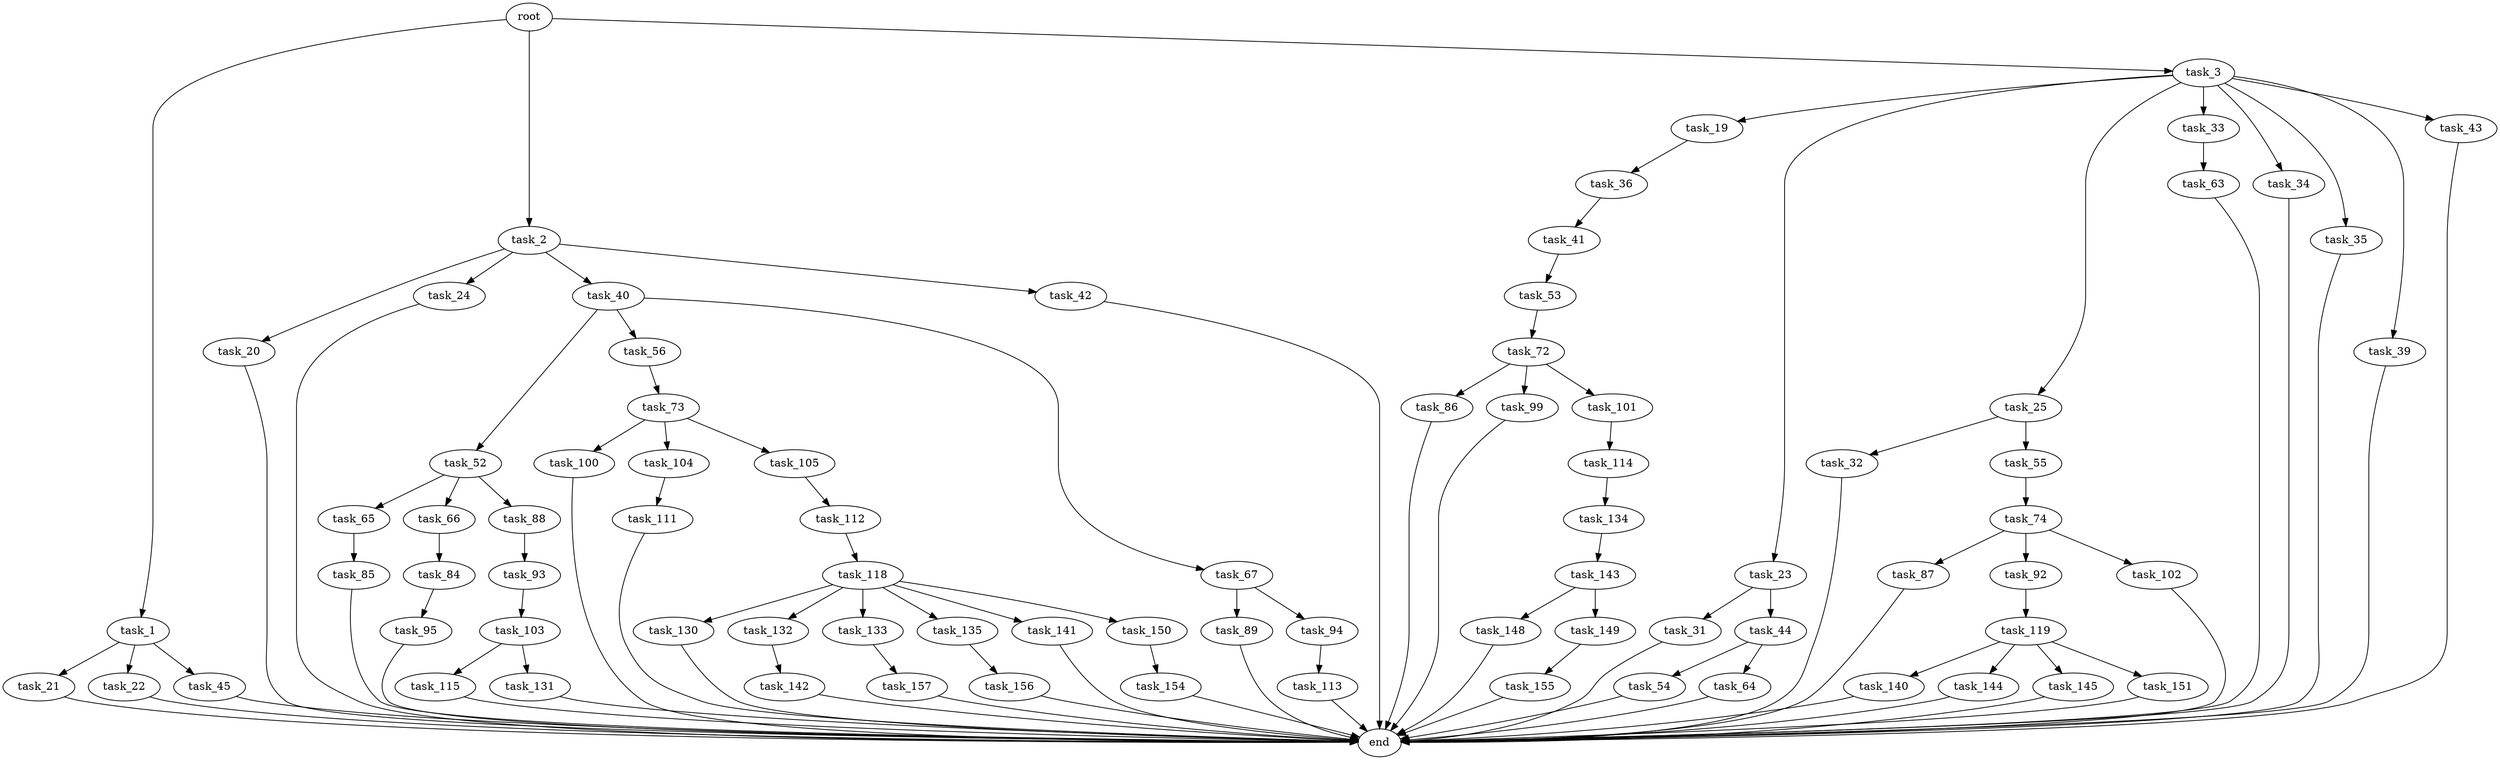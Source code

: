 digraph G {
  root [size="0.000000"];
  task_1 [size="782757789696.000000"];
  task_2 [size="68719476736.000000"];
  task_3 [size="231928233984.000000"];
  task_19 [size="549755813888.000000"];
  task_20 [size="28991029248.000000"];
  task_21 [size="24602636143.000000"];
  task_22 [size="782757789696.000000"];
  task_23 [size="108829275528.000000"];
  task_24 [size="28991029248.000000"];
  task_25 [size="782757789696.000000"];
  task_31 [size="782757789696.000000"];
  task_32 [size="979529012619.000000"];
  task_33 [size="477884122669.000000"];
  task_34 [size="431255177757.000000"];
  task_35 [size="25688678970.000000"];
  task_36 [size="486370693338.000000"];
  task_39 [size="8589934592.000000"];
  task_40 [size="180550901975.000000"];
  task_41 [size="9689288886.000000"];
  task_42 [size="8589934592.000000"];
  task_43 [size="21141852637.000000"];
  task_44 [size="68719476736.000000"];
  task_45 [size="368293445632.000000"];
  task_52 [size="368293445632.000000"];
  task_53 [size="20600101412.000000"];
  task_54 [size="60787412973.000000"];
  task_55 [size="117435150228.000000"];
  task_56 [size="181642656342.000000"];
  task_63 [size="68719476736.000000"];
  task_64 [size="201563687916.000000"];
  task_65 [size="8245787282.000000"];
  task_66 [size="240655129465.000000"];
  task_67 [size="368293445632.000000"];
  task_72 [size="782757789696.000000"];
  task_73 [size="134217728000.000000"];
  task_74 [size="549755813888.000000"];
  task_84 [size="549755813888.000000"];
  task_85 [size="115980850477.000000"];
  task_86 [size="9343826733.000000"];
  task_87 [size="19715359558.000000"];
  task_88 [size="25353119293.000000"];
  task_89 [size="40075140847.000000"];
  task_92 [size="11467538117.000000"];
  task_93 [size="14168492704.000000"];
  task_94 [size="111072861658.000000"];
  task_95 [size="179074708421.000000"];
  task_99 [size="525829191543.000000"];
  task_100 [size="625557349943.000000"];
  task_101 [size="80176212923.000000"];
  task_102 [size="230161713969.000000"];
  task_103 [size="339573262952.000000"];
  task_104 [size="549755813888.000000"];
  task_105 [size="19705779211.000000"];
  task_111 [size="148920483250.000000"];
  task_112 [size="1073741824000.000000"];
  task_113 [size="3938402623.000000"];
  task_114 [size="103807398714.000000"];
  task_115 [size="231928233984.000000"];
  task_118 [size="17764236115.000000"];
  task_119 [size="7380540357.000000"];
  task_130 [size="368293445632.000000"];
  task_131 [size="1073741824000.000000"];
  task_132 [size="549755813888.000000"];
  task_133 [size="771022735631.000000"];
  task_134 [size="189544199270.000000"];
  task_135 [size="134217728000.000000"];
  task_140 [size="782757789696.000000"];
  task_141 [size="272910250825.000000"];
  task_142 [size="405564368330.000000"];
  task_143 [size="163048451023.000000"];
  task_144 [size="312196045375.000000"];
  task_145 [size="106906242334.000000"];
  task_148 [size="549755813888.000000"];
  task_149 [size="132091752324.000000"];
  task_150 [size="68719476736.000000"];
  task_151 [size="1062928474.000000"];
  task_154 [size="3554576810.000000"];
  task_155 [size="3902424677.000000"];
  task_156 [size="68719476736.000000"];
  task_157 [size="36607600443.000000"];
  end [size="0.000000"];

  root -> task_1 [size="1.000000"];
  root -> task_2 [size="1.000000"];
  root -> task_3 [size="1.000000"];
  task_1 -> task_21 [size="679477248.000000"];
  task_1 -> task_22 [size="679477248.000000"];
  task_1 -> task_45 [size="679477248.000000"];
  task_2 -> task_20 [size="134217728.000000"];
  task_2 -> task_24 [size="134217728.000000"];
  task_2 -> task_40 [size="134217728.000000"];
  task_2 -> task_42 [size="134217728.000000"];
  task_3 -> task_19 [size="301989888.000000"];
  task_3 -> task_23 [size="301989888.000000"];
  task_3 -> task_25 [size="301989888.000000"];
  task_3 -> task_33 [size="301989888.000000"];
  task_3 -> task_34 [size="301989888.000000"];
  task_3 -> task_35 [size="301989888.000000"];
  task_3 -> task_39 [size="301989888.000000"];
  task_3 -> task_43 [size="301989888.000000"];
  task_19 -> task_36 [size="536870912.000000"];
  task_20 -> end [size="1.000000"];
  task_21 -> end [size="1.000000"];
  task_22 -> end [size="1.000000"];
  task_23 -> task_31 [size="301989888.000000"];
  task_23 -> task_44 [size="301989888.000000"];
  task_24 -> end [size="1.000000"];
  task_25 -> task_32 [size="679477248.000000"];
  task_25 -> task_55 [size="679477248.000000"];
  task_31 -> end [size="1.000000"];
  task_32 -> end [size="1.000000"];
  task_33 -> task_63 [size="536870912.000000"];
  task_34 -> end [size="1.000000"];
  task_35 -> end [size="1.000000"];
  task_36 -> task_41 [size="301989888.000000"];
  task_39 -> end [size="1.000000"];
  task_40 -> task_52 [size="134217728.000000"];
  task_40 -> task_56 [size="134217728.000000"];
  task_40 -> task_67 [size="134217728.000000"];
  task_41 -> task_53 [size="209715200.000000"];
  task_42 -> end [size="1.000000"];
  task_43 -> end [size="1.000000"];
  task_44 -> task_54 [size="134217728.000000"];
  task_44 -> task_64 [size="134217728.000000"];
  task_45 -> end [size="1.000000"];
  task_52 -> task_65 [size="411041792.000000"];
  task_52 -> task_66 [size="411041792.000000"];
  task_52 -> task_88 [size="411041792.000000"];
  task_53 -> task_72 [size="75497472.000000"];
  task_54 -> end [size="1.000000"];
  task_55 -> task_74 [size="134217728.000000"];
  task_56 -> task_73 [size="134217728.000000"];
  task_63 -> end [size="1.000000"];
  task_64 -> end [size="1.000000"];
  task_65 -> task_85 [size="134217728.000000"];
  task_66 -> task_84 [size="301989888.000000"];
  task_67 -> task_89 [size="411041792.000000"];
  task_67 -> task_94 [size="411041792.000000"];
  task_72 -> task_86 [size="679477248.000000"];
  task_72 -> task_99 [size="679477248.000000"];
  task_72 -> task_101 [size="679477248.000000"];
  task_73 -> task_100 [size="209715200.000000"];
  task_73 -> task_104 [size="209715200.000000"];
  task_73 -> task_105 [size="209715200.000000"];
  task_74 -> task_87 [size="536870912.000000"];
  task_74 -> task_92 [size="536870912.000000"];
  task_74 -> task_102 [size="536870912.000000"];
  task_84 -> task_95 [size="536870912.000000"];
  task_85 -> end [size="1.000000"];
  task_86 -> end [size="1.000000"];
  task_87 -> end [size="1.000000"];
  task_88 -> task_93 [size="411041792.000000"];
  task_89 -> end [size="1.000000"];
  task_92 -> task_119 [size="411041792.000000"];
  task_93 -> task_103 [size="679477248.000000"];
  task_94 -> task_113 [size="134217728.000000"];
  task_95 -> end [size="1.000000"];
  task_99 -> end [size="1.000000"];
  task_100 -> end [size="1.000000"];
  task_101 -> task_114 [size="134217728.000000"];
  task_102 -> end [size="1.000000"];
  task_103 -> task_115 [size="301989888.000000"];
  task_103 -> task_131 [size="301989888.000000"];
  task_104 -> task_111 [size="536870912.000000"];
  task_105 -> task_112 [size="411041792.000000"];
  task_111 -> end [size="1.000000"];
  task_112 -> task_118 [size="838860800.000000"];
  task_113 -> end [size="1.000000"];
  task_114 -> task_134 [size="209715200.000000"];
  task_115 -> end [size="1.000000"];
  task_118 -> task_130 [size="33554432.000000"];
  task_118 -> task_132 [size="33554432.000000"];
  task_118 -> task_133 [size="33554432.000000"];
  task_118 -> task_135 [size="33554432.000000"];
  task_118 -> task_141 [size="33554432.000000"];
  task_118 -> task_150 [size="33554432.000000"];
  task_119 -> task_140 [size="134217728.000000"];
  task_119 -> task_144 [size="134217728.000000"];
  task_119 -> task_145 [size="134217728.000000"];
  task_119 -> task_151 [size="134217728.000000"];
  task_130 -> end [size="1.000000"];
  task_131 -> end [size="1.000000"];
  task_132 -> task_142 [size="536870912.000000"];
  task_133 -> task_157 [size="679477248.000000"];
  task_134 -> task_143 [size="134217728.000000"];
  task_135 -> task_156 [size="209715200.000000"];
  task_140 -> end [size="1.000000"];
  task_141 -> end [size="1.000000"];
  task_142 -> end [size="1.000000"];
  task_143 -> task_148 [size="134217728.000000"];
  task_143 -> task_149 [size="134217728.000000"];
  task_144 -> end [size="1.000000"];
  task_145 -> end [size="1.000000"];
  task_148 -> end [size="1.000000"];
  task_149 -> task_155 [size="411041792.000000"];
  task_150 -> task_154 [size="134217728.000000"];
  task_151 -> end [size="1.000000"];
  task_154 -> end [size="1.000000"];
  task_155 -> end [size="1.000000"];
  task_156 -> end [size="1.000000"];
  task_157 -> end [size="1.000000"];
}
